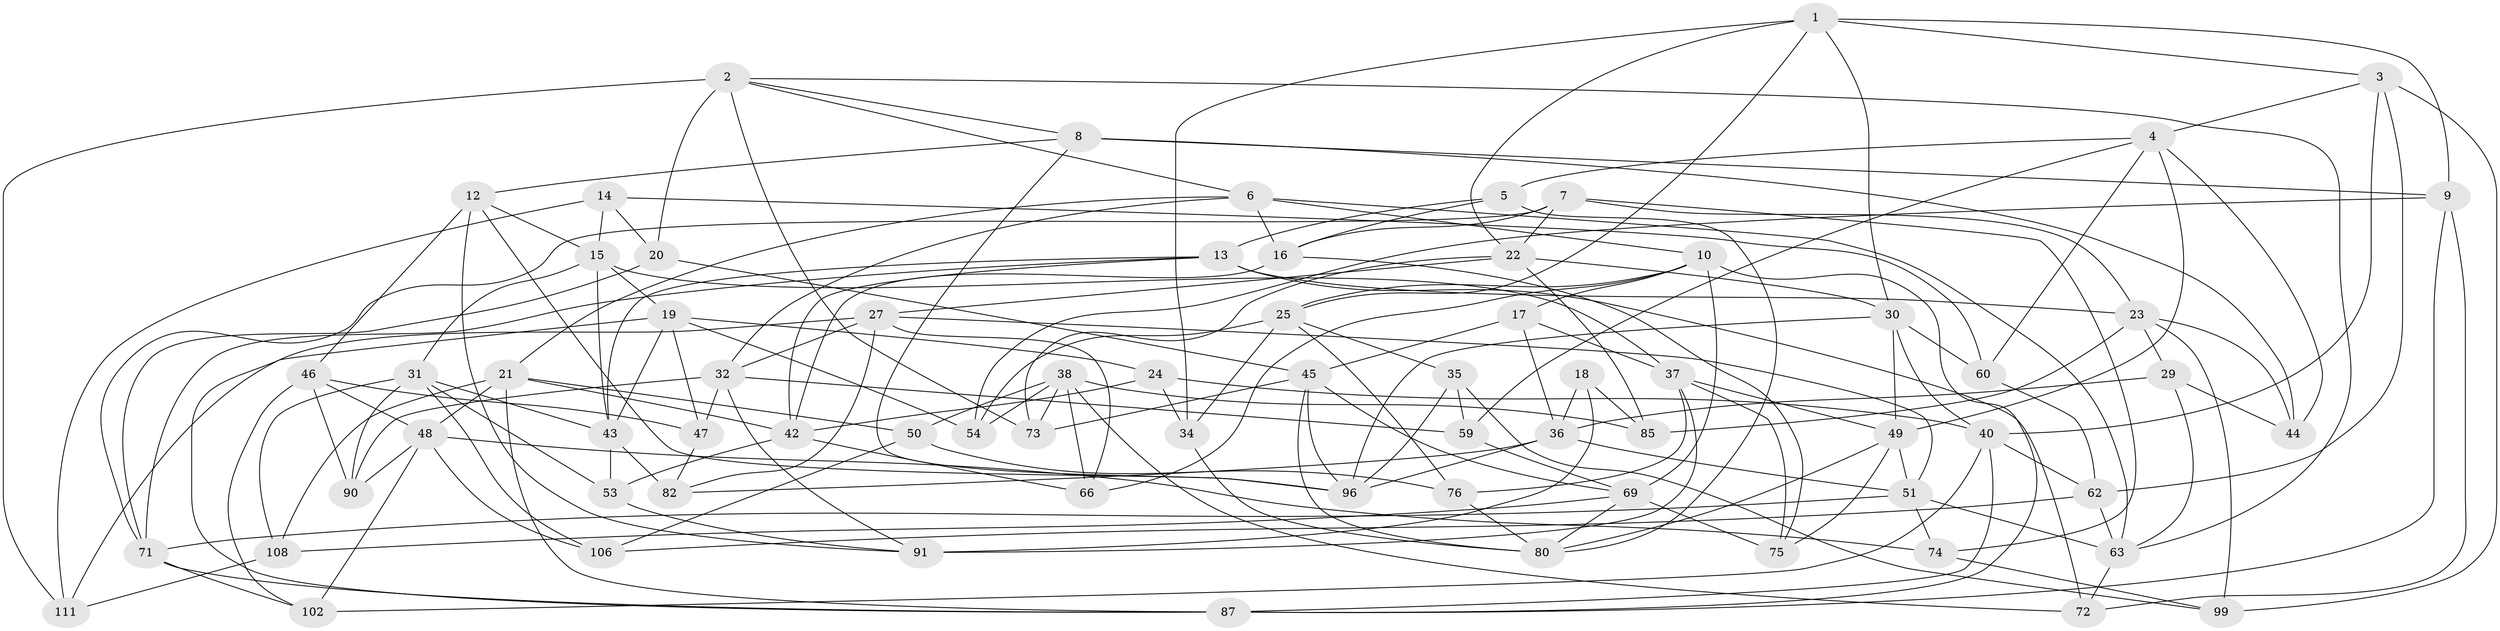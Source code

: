 // Generated by graph-tools (version 1.1) at 2025/24/03/03/25 07:24:25]
// undirected, 71 vertices, 178 edges
graph export_dot {
graph [start="1"]
  node [color=gray90,style=filled];
  1 [super="+33"];
  2 [super="+11"];
  3 [super="+26"];
  4 [super="+100"];
  5;
  6 [super="+112"];
  7 [super="+77"];
  8 [super="+104"];
  9 [super="+93"];
  10 [super="+79"];
  12 [super="+56"];
  13 [super="+28"];
  14;
  15 [super="+64"];
  16 [super="+52"];
  17;
  18;
  19 [super="+67"];
  20;
  21 [super="+39"];
  22 [super="+41"];
  23 [super="+86"];
  24;
  25 [super="+58"];
  27 [super="+89"];
  29;
  30 [super="+68"];
  31 [super="+95"];
  32 [super="+55"];
  34;
  35;
  36 [super="+103"];
  37 [super="+84"];
  38 [super="+98"];
  40 [super="+97"];
  42 [super="+70"];
  43 [super="+61"];
  44;
  45 [super="+78"];
  46 [super="+57"];
  47;
  48 [super="+83"];
  49 [super="+109"];
  50;
  51 [super="+65"];
  53;
  54;
  59;
  60;
  62 [super="+110"];
  63 [super="+81"];
  66;
  69 [super="+88"];
  71 [super="+101"];
  72;
  73;
  74;
  75;
  76;
  80 [super="+92"];
  82;
  85;
  87 [super="+105"];
  90;
  91 [super="+94"];
  96 [super="+107"];
  99;
  102;
  106;
  108;
  111;
  1 -- 3;
  1 -- 34;
  1 -- 30;
  1 -- 9;
  1 -- 22;
  1 -- 25;
  2 -- 20;
  2 -- 8;
  2 -- 6;
  2 -- 73;
  2 -- 63;
  2 -- 111;
  3 -- 99;
  3 -- 40;
  3 -- 4;
  3 -- 62 [weight=2];
  4 -- 44;
  4 -- 59;
  4 -- 60;
  4 -- 5;
  4 -- 49;
  5 -- 16;
  5 -- 13;
  5 -- 80;
  6 -- 63;
  6 -- 16;
  6 -- 21;
  6 -- 10;
  6 -- 32;
  7 -- 23;
  7 -- 16 [weight=2];
  7 -- 74;
  7 -- 22;
  7 -- 71;
  8 -- 9 [weight=2];
  8 -- 44;
  8 -- 12;
  8 -- 96;
  9 -- 72;
  9 -- 87;
  9 -- 54;
  10 -- 69;
  10 -- 17;
  10 -- 25;
  10 -- 66;
  10 -- 87;
  12 -- 96;
  12 -- 91;
  12 -- 46 [weight=2];
  12 -- 15;
  13 -- 43;
  13 -- 72;
  13 -- 23;
  13 -- 42;
  13 -- 71;
  14 -- 111;
  14 -- 60;
  14 -- 20;
  14 -- 15;
  15 -- 19;
  15 -- 43;
  15 -- 31;
  15 -- 37;
  16 -- 42;
  16 -- 75;
  17 -- 36;
  17 -- 45;
  17 -- 37;
  18 -- 91 [weight=2];
  18 -- 85;
  18 -- 36;
  19 -- 87;
  19 -- 43;
  19 -- 24;
  19 -- 54;
  19 -- 47;
  20 -- 71;
  20 -- 45;
  21 -- 42;
  21 -- 48;
  21 -- 50;
  21 -- 108;
  21 -- 87;
  22 -- 73;
  22 -- 27;
  22 -- 85;
  22 -- 30;
  23 -- 85;
  23 -- 29;
  23 -- 99;
  23 -- 44;
  24 -- 34;
  24 -- 42;
  24 -- 40;
  25 -- 76;
  25 -- 34;
  25 -- 54;
  25 -- 35;
  27 -- 32;
  27 -- 82;
  27 -- 66;
  27 -- 51;
  27 -- 111;
  29 -- 44;
  29 -- 36;
  29 -- 63;
  30 -- 60;
  30 -- 40;
  30 -- 49;
  30 -- 96;
  31 -- 90;
  31 -- 108;
  31 -- 106;
  31 -- 53;
  31 -- 43;
  32 -- 47;
  32 -- 91;
  32 -- 90;
  32 -- 59;
  34 -- 80;
  35 -- 59;
  35 -- 96;
  35 -- 99;
  36 -- 51;
  36 -- 82;
  36 -- 96;
  37 -- 49;
  37 -- 76;
  37 -- 75;
  37 -- 91;
  38 -- 50;
  38 -- 85;
  38 -- 72;
  38 -- 73;
  38 -- 66;
  38 -- 54;
  40 -- 102;
  40 -- 62;
  40 -- 87;
  42 -- 53;
  42 -- 66;
  43 -- 82;
  43 -- 53;
  45 -- 96;
  45 -- 80;
  45 -- 73;
  45 -- 69;
  46 -- 48;
  46 -- 90;
  46 -- 102;
  46 -- 47;
  47 -- 82;
  48 -- 106;
  48 -- 74;
  48 -- 90;
  48 -- 102;
  49 -- 80;
  49 -- 75;
  49 -- 51;
  50 -- 76;
  50 -- 106;
  51 -- 74;
  51 -- 63;
  51 -- 71;
  53 -- 91;
  59 -- 69;
  60 -- 62;
  62 -- 63;
  62 -- 106;
  63 -- 72;
  69 -- 108;
  69 -- 80;
  69 -- 75;
  71 -- 102;
  71 -- 87;
  74 -- 99;
  76 -- 80;
  108 -- 111;
}
